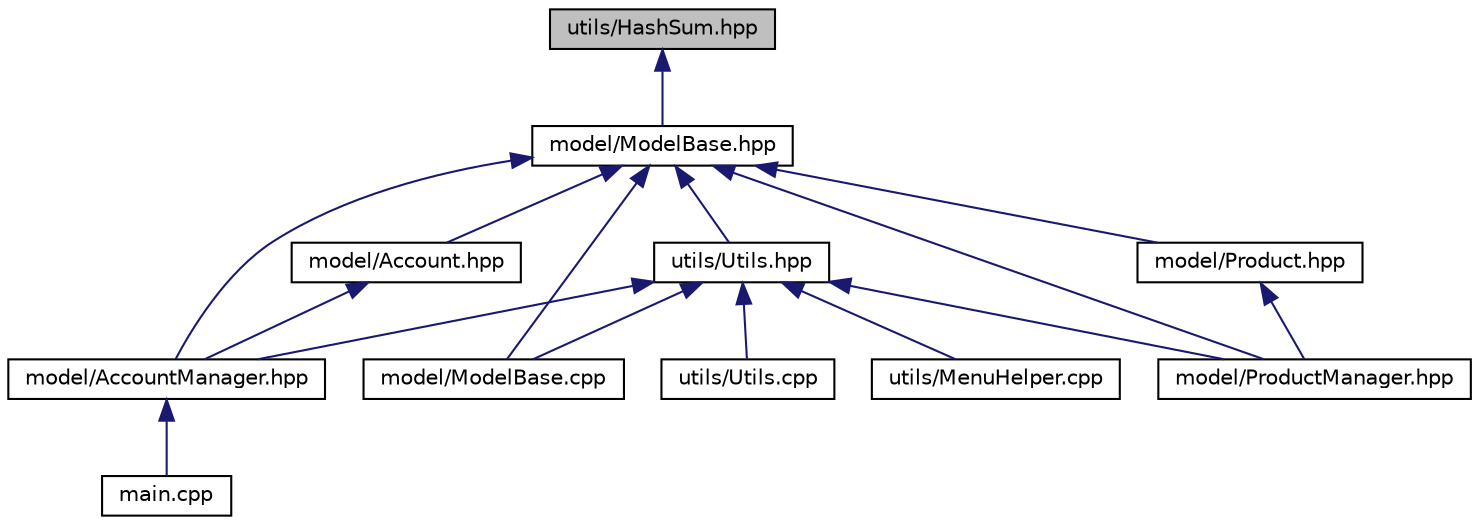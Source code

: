 digraph "utils/HashSum.hpp"
{
  edge [fontname="Helvetica",fontsize="10",labelfontname="Helvetica",labelfontsize="10"];
  node [fontname="Helvetica",fontsize="10",shape=record];
  Node1 [label="utils/HashSum.hpp",height=0.2,width=0.4,color="black", fillcolor="grey75", style="filled", fontcolor="black"];
  Node1 -> Node2 [dir="back",color="midnightblue",fontsize="10",style="solid",fontname="Helvetica"];
  Node2 [label="model/ModelBase.hpp",height=0.2,width=0.4,color="black", fillcolor="white", style="filled",URL="$_model_base_8hpp.html"];
  Node2 -> Node3 [dir="back",color="midnightblue",fontsize="10",style="solid",fontname="Helvetica"];
  Node3 [label="model/AccountManager.hpp",height=0.2,width=0.4,color="black", fillcolor="white", style="filled",URL="$_account_manager_8hpp.html"];
  Node3 -> Node4 [dir="back",color="midnightblue",fontsize="10",style="solid",fontname="Helvetica"];
  Node4 [label="main.cpp",height=0.2,width=0.4,color="black", fillcolor="white", style="filled",URL="$main_8cpp.html"];
  Node2 -> Node5 [dir="back",color="midnightblue",fontsize="10",style="solid",fontname="Helvetica"];
  Node5 [label="model/Account.hpp",height=0.2,width=0.4,color="black", fillcolor="white", style="filled",URL="$_account_8hpp.html"];
  Node5 -> Node3 [dir="back",color="midnightblue",fontsize="10",style="solid",fontname="Helvetica"];
  Node2 -> Node6 [dir="back",color="midnightblue",fontsize="10",style="solid",fontname="Helvetica"];
  Node6 [label="utils/Utils.hpp",height=0.2,width=0.4,color="black", fillcolor="white", style="filled",URL="$_utils_8hpp.html"];
  Node6 -> Node3 [dir="back",color="midnightblue",fontsize="10",style="solid",fontname="Helvetica"];
  Node6 -> Node7 [dir="back",color="midnightblue",fontsize="10",style="solid",fontname="Helvetica"];
  Node7 [label="model/ModelBase.cpp",height=0.2,width=0.4,color="black", fillcolor="white", style="filled",URL="$_model_base_8cpp.html"];
  Node6 -> Node8 [dir="back",color="midnightblue",fontsize="10",style="solid",fontname="Helvetica"];
  Node8 [label="model/ProductManager.hpp",height=0.2,width=0.4,color="black", fillcolor="white", style="filled",URL="$_product_manager_8hpp.html"];
  Node6 -> Node9 [dir="back",color="midnightblue",fontsize="10",style="solid",fontname="Helvetica"];
  Node9 [label="utils/MenuHelper.cpp",height=0.2,width=0.4,color="black", fillcolor="white", style="filled",URL="$_menu_helper_8cpp.html"];
  Node6 -> Node10 [dir="back",color="midnightblue",fontsize="10",style="solid",fontname="Helvetica"];
  Node10 [label="utils/Utils.cpp",height=0.2,width=0.4,color="black", fillcolor="white", style="filled",URL="$_utils_8cpp.html"];
  Node2 -> Node7 [dir="back",color="midnightblue",fontsize="10",style="solid",fontname="Helvetica"];
  Node2 -> Node11 [dir="back",color="midnightblue",fontsize="10",style="solid",fontname="Helvetica"];
  Node11 [label="model/Product.hpp",height=0.2,width=0.4,color="black", fillcolor="white", style="filled",URL="$_product_8hpp.html"];
  Node11 -> Node8 [dir="back",color="midnightblue",fontsize="10",style="solid",fontname="Helvetica"];
  Node2 -> Node8 [dir="back",color="midnightblue",fontsize="10",style="solid",fontname="Helvetica"];
}
